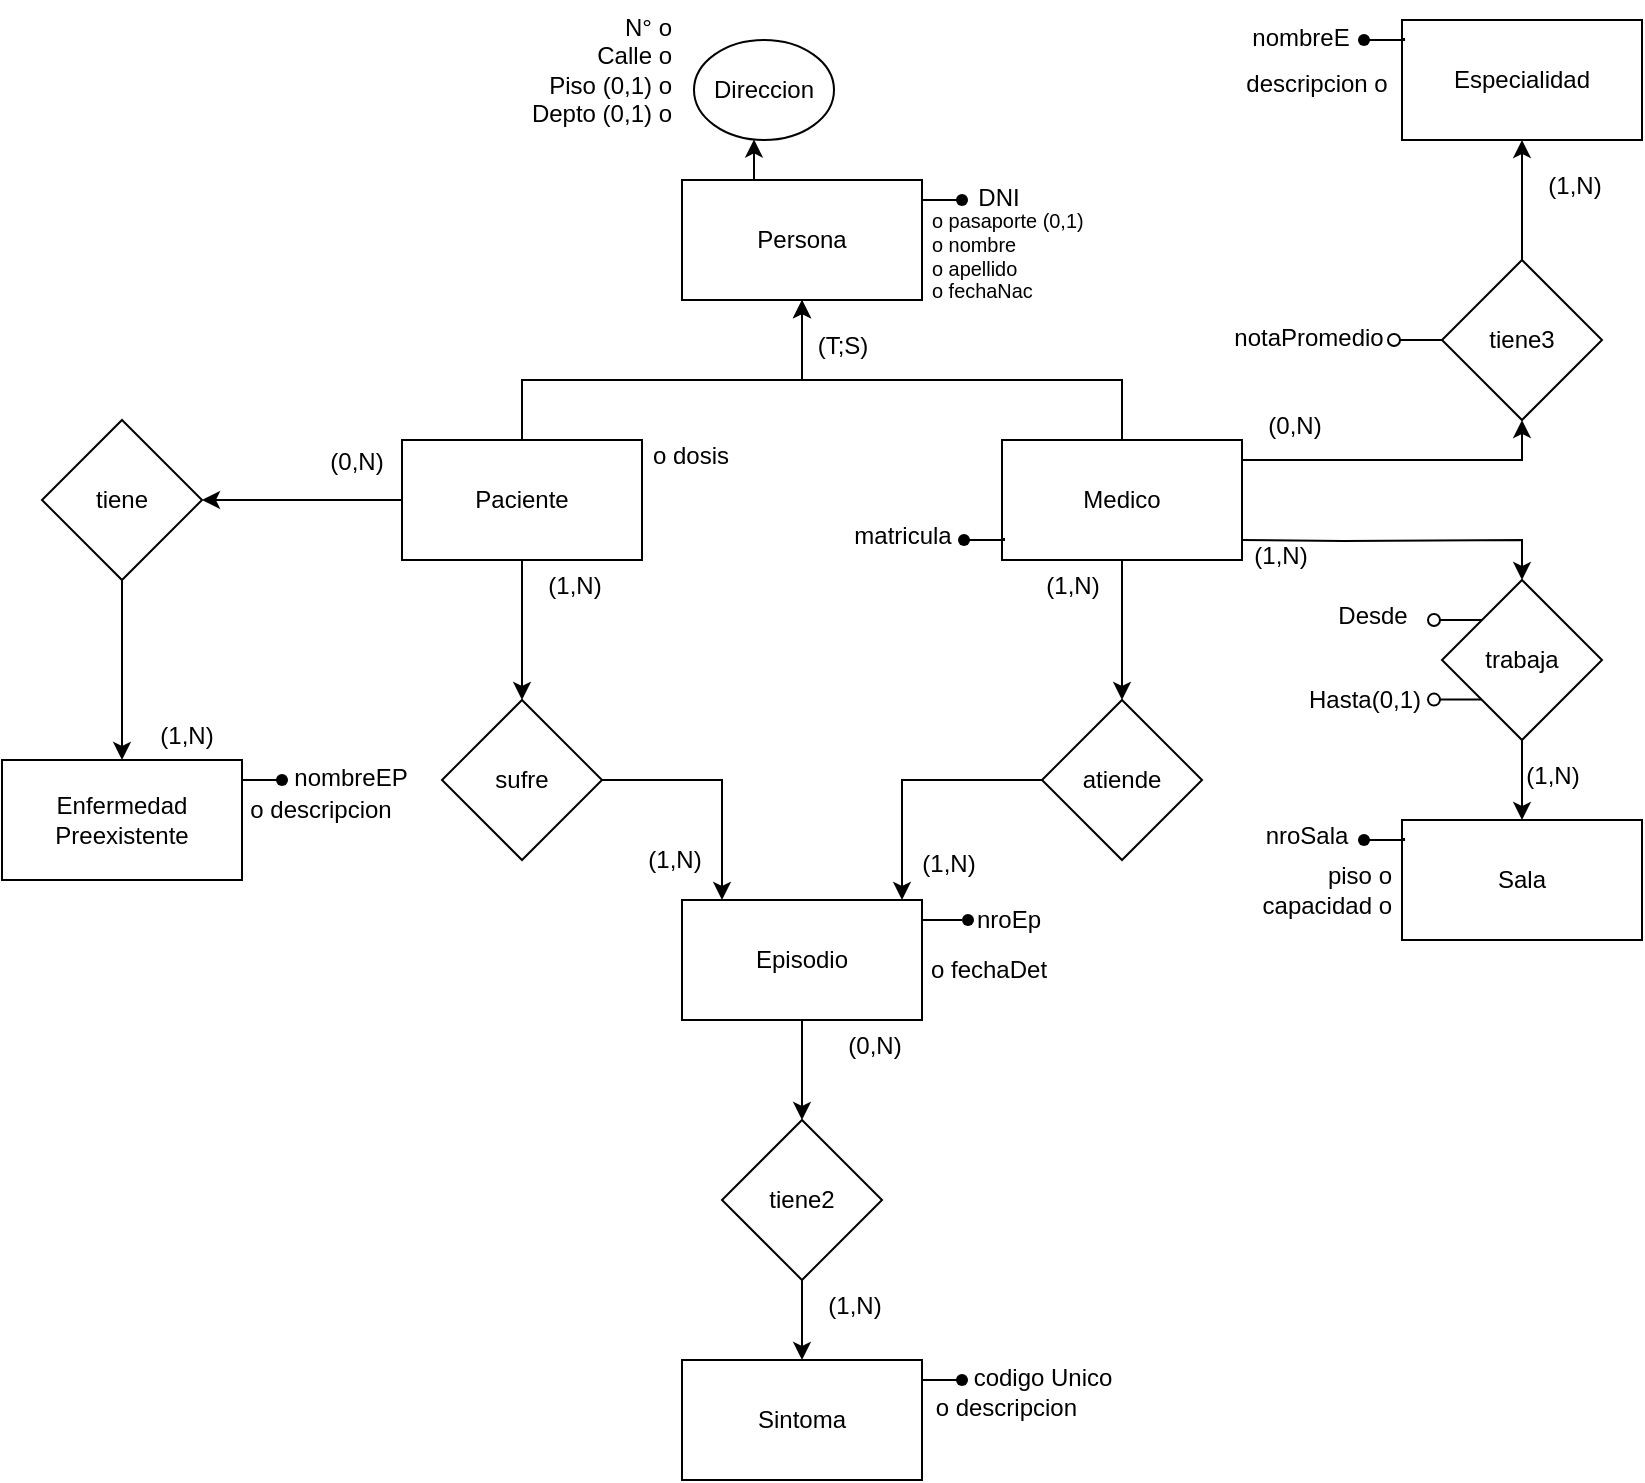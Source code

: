 <mxfile version="24.7.17">
  <diagram name="Página-1" id="cfJecQz9J03ctQZTgkCx">
    <mxGraphModel dx="880" dy="532" grid="1" gridSize="10" guides="1" tooltips="1" connect="1" arrows="1" fold="1" page="1" pageScale="1" pageWidth="827" pageHeight="1169" math="0" shadow="0">
      <root>
        <mxCell id="0" />
        <mxCell id="1" parent="0" />
        <mxCell id="9fAFwuyp95zu9g9ixXR0-40" style="edgeStyle=orthogonalEdgeStyle;rounded=0;orthogonalLoop=1;jettySize=auto;html=1;" edge="1" parent="1" source="9fAFwuyp95zu9g9ixXR0-1" target="9fAFwuyp95zu9g9ixXR0-36">
          <mxGeometry relative="1" as="geometry">
            <Array as="points">
              <mxPoint x="380" y="180" />
              <mxPoint x="380" y="180" />
            </Array>
          </mxGeometry>
        </mxCell>
        <mxCell id="9fAFwuyp95zu9g9ixXR0-1" value="Persona" style="rounded=0;whiteSpace=wrap;html=1;" vertex="1" parent="1">
          <mxGeometry x="344" y="190" width="120" height="60" as="geometry" />
        </mxCell>
        <mxCell id="9fAFwuyp95zu9g9ixXR0-4" style="edgeStyle=orthogonalEdgeStyle;rounded=0;orthogonalLoop=1;jettySize=auto;html=1;exitX=0.5;exitY=0;exitDx=0;exitDy=0;" edge="1" parent="1" source="9fAFwuyp95zu9g9ixXR0-2" target="9fAFwuyp95zu9g9ixXR0-1">
          <mxGeometry relative="1" as="geometry">
            <Array as="points">
              <mxPoint x="264" y="320" />
              <mxPoint x="264" y="290" />
              <mxPoint x="404" y="290" />
            </Array>
          </mxGeometry>
        </mxCell>
        <mxCell id="9fAFwuyp95zu9g9ixXR0-8" value="" style="edgeStyle=orthogonalEdgeStyle;rounded=0;orthogonalLoop=1;jettySize=auto;html=1;" edge="1" parent="1" source="9fAFwuyp95zu9g9ixXR0-2" target="9fAFwuyp95zu9g9ixXR0-7">
          <mxGeometry relative="1" as="geometry" />
        </mxCell>
        <mxCell id="9fAFwuyp95zu9g9ixXR0-12" value="" style="edgeStyle=orthogonalEdgeStyle;rounded=0;orthogonalLoop=1;jettySize=auto;html=1;" edge="1" parent="1" source="9fAFwuyp95zu9g9ixXR0-2" target="9fAFwuyp95zu9g9ixXR0-11">
          <mxGeometry relative="1" as="geometry" />
        </mxCell>
        <mxCell id="9fAFwuyp95zu9g9ixXR0-2" value="Paciente" style="whiteSpace=wrap;html=1;" vertex="1" parent="1">
          <mxGeometry x="204" y="320" width="120" height="60" as="geometry" />
        </mxCell>
        <mxCell id="9fAFwuyp95zu9g9ixXR0-5" style="edgeStyle=orthogonalEdgeStyle;rounded=0;orthogonalLoop=1;jettySize=auto;html=1;exitX=0.5;exitY=0;exitDx=0;exitDy=0;" edge="1" parent="1" source="9fAFwuyp95zu9g9ixXR0-3" target="9fAFwuyp95zu9g9ixXR0-1">
          <mxGeometry relative="1" as="geometry">
            <Array as="points">
              <mxPoint x="564" y="290" />
              <mxPoint x="404" y="290" />
            </Array>
          </mxGeometry>
        </mxCell>
        <mxCell id="9fAFwuyp95zu9g9ixXR0-20" value="" style="edgeStyle=orthogonalEdgeStyle;rounded=0;orthogonalLoop=1;jettySize=auto;html=1;" edge="1" parent="1" source="9fAFwuyp95zu9g9ixXR0-3" target="9fAFwuyp95zu9g9ixXR0-19">
          <mxGeometry relative="1" as="geometry" />
        </mxCell>
        <mxCell id="9fAFwuyp95zu9g9ixXR0-23" value="" style="edgeStyle=orthogonalEdgeStyle;rounded=0;orthogonalLoop=1;jettySize=auto;html=1;" edge="1" parent="1" target="9fAFwuyp95zu9g9ixXR0-22">
          <mxGeometry relative="1" as="geometry">
            <mxPoint x="624" y="370.004" as="sourcePoint" />
            <mxPoint x="724.034" y="380.004" as="targetPoint" />
            <Array as="points" />
          </mxGeometry>
        </mxCell>
        <mxCell id="9fAFwuyp95zu9g9ixXR0-31" style="edgeStyle=orthogonalEdgeStyle;rounded=0;orthogonalLoop=1;jettySize=auto;html=1;entryX=0.5;entryY=1;entryDx=0;entryDy=0;" edge="1" parent="1" source="9fAFwuyp95zu9g9ixXR0-3" target="9fAFwuyp95zu9g9ixXR0-27">
          <mxGeometry relative="1" as="geometry">
            <Array as="points">
              <mxPoint x="764" y="330" />
            </Array>
          </mxGeometry>
        </mxCell>
        <mxCell id="9fAFwuyp95zu9g9ixXR0-3" value="Medico" style="whiteSpace=wrap;html=1;" vertex="1" parent="1">
          <mxGeometry x="504" y="320" width="120" height="60" as="geometry" />
        </mxCell>
        <mxCell id="9fAFwuyp95zu9g9ixXR0-6" value="(T;S)" style="text;html=1;align=center;verticalAlign=middle;resizable=0;points=[];autosize=1;strokeColor=none;fillColor=none;" vertex="1" parent="1">
          <mxGeometry x="399" y="258" width="50" height="30" as="geometry" />
        </mxCell>
        <mxCell id="9fAFwuyp95zu9g9ixXR0-10" value="" style="edgeStyle=orthogonalEdgeStyle;rounded=0;orthogonalLoop=1;jettySize=auto;html=1;" edge="1" parent="1" source="9fAFwuyp95zu9g9ixXR0-7" target="9fAFwuyp95zu9g9ixXR0-9">
          <mxGeometry relative="1" as="geometry">
            <Array as="points">
              <mxPoint x="364" y="490" />
            </Array>
          </mxGeometry>
        </mxCell>
        <mxCell id="9fAFwuyp95zu9g9ixXR0-7" value="sufre" style="rhombus;whiteSpace=wrap;html=1;" vertex="1" parent="1">
          <mxGeometry x="224" y="450" width="80" height="80" as="geometry" />
        </mxCell>
        <mxCell id="9fAFwuyp95zu9g9ixXR0-16" value="" style="edgeStyle=orthogonalEdgeStyle;rounded=0;orthogonalLoop=1;jettySize=auto;html=1;" edge="1" parent="1" source="9fAFwuyp95zu9g9ixXR0-9" target="9fAFwuyp95zu9g9ixXR0-15">
          <mxGeometry relative="1" as="geometry" />
        </mxCell>
        <mxCell id="9fAFwuyp95zu9g9ixXR0-9" value="Episodio" style="whiteSpace=wrap;html=1;" vertex="1" parent="1">
          <mxGeometry x="344" y="550" width="120" height="60" as="geometry" />
        </mxCell>
        <mxCell id="9fAFwuyp95zu9g9ixXR0-14" value="" style="edgeStyle=orthogonalEdgeStyle;rounded=0;orthogonalLoop=1;jettySize=auto;html=1;" edge="1" parent="1" source="9fAFwuyp95zu9g9ixXR0-11" target="9fAFwuyp95zu9g9ixXR0-13">
          <mxGeometry relative="1" as="geometry" />
        </mxCell>
        <mxCell id="9fAFwuyp95zu9g9ixXR0-11" value="tiene" style="rhombus;whiteSpace=wrap;html=1;" vertex="1" parent="1">
          <mxGeometry x="24" y="310" width="80" height="80" as="geometry" />
        </mxCell>
        <mxCell id="9fAFwuyp95zu9g9ixXR0-13" value="Enfermedad&lt;div&gt;Preexistente&lt;/div&gt;" style="whiteSpace=wrap;html=1;" vertex="1" parent="1">
          <mxGeometry x="4" y="480" width="120" height="60" as="geometry" />
        </mxCell>
        <mxCell id="9fAFwuyp95zu9g9ixXR0-18" value="" style="edgeStyle=orthogonalEdgeStyle;rounded=0;orthogonalLoop=1;jettySize=auto;html=1;" edge="1" parent="1" source="9fAFwuyp95zu9g9ixXR0-15" target="9fAFwuyp95zu9g9ixXR0-17">
          <mxGeometry relative="1" as="geometry" />
        </mxCell>
        <mxCell id="9fAFwuyp95zu9g9ixXR0-15" value="tiene2" style="rhombus;whiteSpace=wrap;html=1;" vertex="1" parent="1">
          <mxGeometry x="364" y="660" width="80" height="80" as="geometry" />
        </mxCell>
        <mxCell id="9fAFwuyp95zu9g9ixXR0-17" value="Sintoma" style="whiteSpace=wrap;html=1;" vertex="1" parent="1">
          <mxGeometry x="344" y="780" width="120" height="60" as="geometry" />
        </mxCell>
        <mxCell id="9fAFwuyp95zu9g9ixXR0-21" style="edgeStyle=orthogonalEdgeStyle;rounded=0;orthogonalLoop=1;jettySize=auto;html=1;" edge="1" parent="1" source="9fAFwuyp95zu9g9ixXR0-19" target="9fAFwuyp95zu9g9ixXR0-9">
          <mxGeometry relative="1" as="geometry">
            <Array as="points">
              <mxPoint x="454" y="490" />
            </Array>
          </mxGeometry>
        </mxCell>
        <mxCell id="9fAFwuyp95zu9g9ixXR0-19" value="atiende" style="rhombus;whiteSpace=wrap;html=1;" vertex="1" parent="1">
          <mxGeometry x="524" y="450" width="80" height="80" as="geometry" />
        </mxCell>
        <mxCell id="9fAFwuyp95zu9g9ixXR0-25" value="" style="edgeStyle=orthogonalEdgeStyle;rounded=0;orthogonalLoop=1;jettySize=auto;html=1;" edge="1" parent="1" source="9fAFwuyp95zu9g9ixXR0-22" target="9fAFwuyp95zu9g9ixXR0-24">
          <mxGeometry relative="1" as="geometry" />
        </mxCell>
        <mxCell id="9fAFwuyp95zu9g9ixXR0-65" style="edgeStyle=orthogonalEdgeStyle;rounded=0;orthogonalLoop=1;jettySize=auto;html=1;endArrow=oval;endFill=0;" edge="1" parent="1">
          <mxGeometry relative="1" as="geometry">
            <mxPoint x="720" y="410" as="targetPoint" />
            <mxPoint x="744" y="410" as="sourcePoint" />
          </mxGeometry>
        </mxCell>
        <mxCell id="9fAFwuyp95zu9g9ixXR0-22" value="trabaja" style="rhombus;whiteSpace=wrap;html=1;" vertex="1" parent="1">
          <mxGeometry x="724" y="390" width="80" height="80" as="geometry" />
        </mxCell>
        <mxCell id="9fAFwuyp95zu9g9ixXR0-24" value="Sala" style="whiteSpace=wrap;html=1;" vertex="1" parent="1">
          <mxGeometry x="704" y="510" width="120" height="60" as="geometry" />
        </mxCell>
        <mxCell id="9fAFwuyp95zu9g9ixXR0-30" value="" style="edgeStyle=orthogonalEdgeStyle;rounded=0;orthogonalLoop=1;jettySize=auto;html=1;" edge="1" parent="1" source="9fAFwuyp95zu9g9ixXR0-27" target="9fAFwuyp95zu9g9ixXR0-29">
          <mxGeometry relative="1" as="geometry" />
        </mxCell>
        <mxCell id="9fAFwuyp95zu9g9ixXR0-69" style="edgeStyle=orthogonalEdgeStyle;rounded=0;orthogonalLoop=1;jettySize=auto;html=1;endArrow=oval;endFill=0;" edge="1" parent="1" source="9fAFwuyp95zu9g9ixXR0-27">
          <mxGeometry relative="1" as="geometry">
            <mxPoint x="700" y="270" as="targetPoint" />
          </mxGeometry>
        </mxCell>
        <mxCell id="9fAFwuyp95zu9g9ixXR0-27" value="tiene3" style="rhombus;whiteSpace=wrap;html=1;" vertex="1" parent="1">
          <mxGeometry x="724" y="230" width="80" height="80" as="geometry" />
        </mxCell>
        <mxCell id="9fAFwuyp95zu9g9ixXR0-29" value="Especialidad" style="whiteSpace=wrap;html=1;" vertex="1" parent="1">
          <mxGeometry x="704" y="110" width="120" height="60" as="geometry" />
        </mxCell>
        <mxCell id="9fAFwuyp95zu9g9ixXR0-32" value="" style="shape=waypoint;sketch=0;size=6;pointerEvents=1;points=[];fillColor=none;resizable=0;rotatable=0;perimeter=centerPerimeter;snapToPoint=1;" vertex="1" parent="1">
          <mxGeometry x="474" y="190" width="20" height="20" as="geometry" />
        </mxCell>
        <mxCell id="9fAFwuyp95zu9g9ixXR0-33" style="edgeStyle=orthogonalEdgeStyle;rounded=0;orthogonalLoop=1;jettySize=auto;html=1;entryX=0.217;entryY=0.9;entryDx=0;entryDy=0;entryPerimeter=0;endArrow=none;endFill=0;" edge="1" target="9fAFwuyp95zu9g9ixXR0-32" parent="1">
          <mxGeometry relative="1" as="geometry">
            <mxPoint x="464" y="200" as="sourcePoint" />
            <Array as="points">
              <mxPoint x="474" y="200" />
              <mxPoint x="474" y="200" />
            </Array>
          </mxGeometry>
        </mxCell>
        <mxCell id="9fAFwuyp95zu9g9ixXR0-34" value="DNI" style="text;html=1;align=center;verticalAlign=middle;resizable=0;points=[];autosize=1;strokeColor=none;fillColor=none;" vertex="1" parent="1">
          <mxGeometry x="482" y="184" width="40" height="30" as="geometry" />
        </mxCell>
        <mxCell id="9fAFwuyp95zu9g9ixXR0-35" value="&lt;h5&gt;&lt;span style=&quot;font-weight: normal;&quot;&gt;o pasaporte (0,1)&lt;br&gt;o nombre&lt;br&gt;o apellido&lt;br&gt;o fechaNac&lt;/span&gt;&lt;/h5&gt;" style="text;html=1;align=left;verticalAlign=middle;resizable=0;points=[];autosize=1;strokeColor=none;fillColor=none;" vertex="1" parent="1">
          <mxGeometry x="467" y="183" width="100" height="90" as="geometry" />
        </mxCell>
        <mxCell id="9fAFwuyp95zu9g9ixXR0-36" value="Direccion" style="ellipse;whiteSpace=wrap;html=1;" vertex="1" parent="1">
          <mxGeometry x="350" y="120" width="70" height="50" as="geometry" />
        </mxCell>
        <mxCell id="9fAFwuyp95zu9g9ixXR0-37" value="N° o&lt;div&gt;Calle o&lt;/div&gt;&lt;div&gt;Piso (0,1) o&lt;/div&gt;&lt;div&gt;Depto (0,1) o&lt;/div&gt;" style="text;html=1;align=right;verticalAlign=middle;resizable=0;points=[];autosize=1;strokeColor=none;fillColor=none;" vertex="1" parent="1">
          <mxGeometry x="250" y="100" width="90" height="70" as="geometry" />
        </mxCell>
        <mxCell id="9fAFwuyp95zu9g9ixXR0-41" value="o dosis" style="text;html=1;align=center;verticalAlign=middle;resizable=0;points=[];autosize=1;strokeColor=none;fillColor=none;" vertex="1" parent="1">
          <mxGeometry x="318" y="313" width="60" height="30" as="geometry" />
        </mxCell>
        <mxCell id="9fAFwuyp95zu9g9ixXR0-43" value="" style="shape=waypoint;sketch=0;size=6;pointerEvents=1;points=[];fillColor=none;resizable=0;rotatable=0;perimeter=centerPerimeter;snapToPoint=1;" vertex="1" parent="1">
          <mxGeometry x="134" y="480" width="20" height="20" as="geometry" />
        </mxCell>
        <mxCell id="9fAFwuyp95zu9g9ixXR0-44" style="edgeStyle=orthogonalEdgeStyle;rounded=0;orthogonalLoop=1;jettySize=auto;html=1;entryX=0.217;entryY=0.9;entryDx=0;entryDy=0;entryPerimeter=0;endArrow=none;endFill=0;" edge="1" target="9fAFwuyp95zu9g9ixXR0-43" parent="1">
          <mxGeometry relative="1" as="geometry">
            <mxPoint x="124" y="490" as="sourcePoint" />
            <Array as="points">
              <mxPoint x="134" y="490" />
              <mxPoint x="134" y="490" />
            </Array>
          </mxGeometry>
        </mxCell>
        <mxCell id="9fAFwuyp95zu9g9ixXR0-45" value="nombreEP" style="text;html=1;align=center;verticalAlign=middle;resizable=0;points=[];autosize=1;strokeColor=none;fillColor=none;" vertex="1" parent="1">
          <mxGeometry x="138" y="474" width="80" height="30" as="geometry" />
        </mxCell>
        <mxCell id="9fAFwuyp95zu9g9ixXR0-46" value="o descripcion" style="text;html=1;align=center;verticalAlign=middle;resizable=0;points=[];autosize=1;strokeColor=none;fillColor=none;" vertex="1" parent="1">
          <mxGeometry x="118" y="490" width="90" height="30" as="geometry" />
        </mxCell>
        <mxCell id="9fAFwuyp95zu9g9ixXR0-47" value="" style="shape=waypoint;sketch=0;size=6;pointerEvents=1;points=[];fillColor=none;resizable=0;rotatable=0;perimeter=centerPerimeter;snapToPoint=1;" vertex="1" parent="1">
          <mxGeometry x="477" y="550" width="20" height="20" as="geometry" />
        </mxCell>
        <mxCell id="9fAFwuyp95zu9g9ixXR0-48" style="edgeStyle=orthogonalEdgeStyle;rounded=0;orthogonalLoop=1;jettySize=auto;html=1;entryX=0.217;entryY=0.9;entryDx=0;entryDy=0;entryPerimeter=0;endArrow=none;endFill=0;" edge="1" parent="1">
          <mxGeometry relative="1" as="geometry">
            <mxPoint x="464" y="559.95" as="sourcePoint" />
            <Array as="points">
              <mxPoint x="474" y="559.95" />
              <mxPoint x="474" y="559.95" />
            </Array>
            <mxPoint x="484" y="559.95" as="targetPoint" />
          </mxGeometry>
        </mxCell>
        <mxCell id="9fAFwuyp95zu9g9ixXR0-49" value="nroEp" style="text;html=1;align=center;verticalAlign=middle;resizable=0;points=[];autosize=1;strokeColor=none;fillColor=none;" vertex="1" parent="1">
          <mxGeometry x="477" y="545" width="60" height="30" as="geometry" />
        </mxCell>
        <mxCell id="9fAFwuyp95zu9g9ixXR0-50" value="o fechaDet" style="text;html=1;align=center;verticalAlign=middle;resizable=0;points=[];autosize=1;strokeColor=none;fillColor=none;" vertex="1" parent="1">
          <mxGeometry x="457" y="570" width="80" height="30" as="geometry" />
        </mxCell>
        <mxCell id="9fAFwuyp95zu9g9ixXR0-51" value="" style="shape=waypoint;sketch=0;size=6;pointerEvents=1;points=[];fillColor=none;resizable=0;rotatable=0;perimeter=centerPerimeter;snapToPoint=1;" vertex="1" parent="1">
          <mxGeometry x="474" y="780" width="20" height="20" as="geometry" />
        </mxCell>
        <mxCell id="9fAFwuyp95zu9g9ixXR0-52" style="edgeStyle=orthogonalEdgeStyle;rounded=0;orthogonalLoop=1;jettySize=auto;html=1;entryX=0.217;entryY=0.9;entryDx=0;entryDy=0;entryPerimeter=0;endArrow=none;endFill=0;" edge="1" target="9fAFwuyp95zu9g9ixXR0-51" parent="1">
          <mxGeometry relative="1" as="geometry">
            <mxPoint x="464" y="790" as="sourcePoint" />
            <Array as="points">
              <mxPoint x="474" y="790" />
              <mxPoint x="474" y="790" />
            </Array>
          </mxGeometry>
        </mxCell>
        <mxCell id="9fAFwuyp95zu9g9ixXR0-53" value="codigo Unico&lt;div&gt;o descripcion&amp;nbsp; &amp;nbsp; &amp;nbsp; &amp;nbsp; &amp;nbsp; &amp;nbsp;&lt;/div&gt;" style="text;html=1;align=center;verticalAlign=middle;resizable=0;points=[];autosize=1;strokeColor=none;fillColor=none;" vertex="1" parent="1">
          <mxGeometry x="459" y="776" width="130" height="40" as="geometry" />
        </mxCell>
        <mxCell id="9fAFwuyp95zu9g9ixXR0-54" value="" style="shape=waypoint;sketch=0;size=6;pointerEvents=1;points=[];fillColor=none;resizable=0;rotatable=0;perimeter=centerPerimeter;snapToPoint=1;" vertex="1" parent="1">
          <mxGeometry x="675" y="510" width="20" height="20" as="geometry" />
        </mxCell>
        <mxCell id="9fAFwuyp95zu9g9ixXR0-55" style="edgeStyle=orthogonalEdgeStyle;rounded=0;orthogonalLoop=1;jettySize=auto;html=1;entryX=0;entryY=0.323;entryDx=0;entryDy=0;entryPerimeter=0;endArrow=none;endFill=0;" edge="1" source="9fAFwuyp95zu9g9ixXR0-54" parent="1">
          <mxGeometry relative="1" as="geometry">
            <mxPoint x="705" y="519" as="targetPoint" />
          </mxGeometry>
        </mxCell>
        <mxCell id="9fAFwuyp95zu9g9ixXR0-56" value="nroSala" style="text;html=1;align=center;verticalAlign=middle;resizable=0;points=[];autosize=1;strokeColor=none;fillColor=none;" vertex="1" parent="1">
          <mxGeometry x="626" y="503" width="60" height="30" as="geometry" />
        </mxCell>
        <mxCell id="9fAFwuyp95zu9g9ixXR0-57" value="piso o&lt;div&gt;capacidad o&lt;/div&gt;" style="text;html=1;align=right;verticalAlign=middle;resizable=0;points=[];autosize=1;strokeColor=none;fillColor=none;" vertex="1" parent="1">
          <mxGeometry x="610" y="525" width="90" height="40" as="geometry" />
        </mxCell>
        <mxCell id="9fAFwuyp95zu9g9ixXR0-58" value="" style="shape=waypoint;sketch=0;size=6;pointerEvents=1;points=[];fillColor=none;resizable=0;rotatable=0;perimeter=centerPerimeter;snapToPoint=1;" vertex="1" parent="1">
          <mxGeometry x="675" y="110" width="20" height="20" as="geometry" />
        </mxCell>
        <mxCell id="9fAFwuyp95zu9g9ixXR0-59" style="edgeStyle=orthogonalEdgeStyle;rounded=0;orthogonalLoop=1;jettySize=auto;html=1;entryX=0;entryY=0.323;entryDx=0;entryDy=0;entryPerimeter=0;endArrow=none;endFill=0;" edge="1" source="9fAFwuyp95zu9g9ixXR0-58" parent="1">
          <mxGeometry relative="1" as="geometry">
            <mxPoint x="705" y="119" as="targetPoint" />
          </mxGeometry>
        </mxCell>
        <mxCell id="9fAFwuyp95zu9g9ixXR0-60" value="nombreE" style="text;html=1;align=center;verticalAlign=middle;resizable=0;points=[];autosize=1;strokeColor=none;fillColor=none;" vertex="1" parent="1">
          <mxGeometry x="618" y="104" width="70" height="30" as="geometry" />
        </mxCell>
        <mxCell id="9fAFwuyp95zu9g9ixXR0-61" value="descripcion o" style="text;html=1;align=center;verticalAlign=middle;resizable=0;points=[];autosize=1;strokeColor=none;fillColor=none;" vertex="1" parent="1">
          <mxGeometry x="616" y="127" width="90" height="30" as="geometry" />
        </mxCell>
        <mxCell id="9fAFwuyp95zu9g9ixXR0-62" value="" style="shape=waypoint;sketch=0;size=6;pointerEvents=1;points=[];fillColor=none;resizable=0;rotatable=0;perimeter=centerPerimeter;snapToPoint=1;" vertex="1" parent="1">
          <mxGeometry x="475" y="360" width="20" height="20" as="geometry" />
        </mxCell>
        <mxCell id="9fAFwuyp95zu9g9ixXR0-63" style="edgeStyle=orthogonalEdgeStyle;rounded=0;orthogonalLoop=1;jettySize=auto;html=1;entryX=0;entryY=0.323;entryDx=0;entryDy=0;entryPerimeter=0;endArrow=none;endFill=0;" edge="1" source="9fAFwuyp95zu9g9ixXR0-62" parent="1">
          <mxGeometry relative="1" as="geometry">
            <mxPoint x="505" y="369" as="targetPoint" />
          </mxGeometry>
        </mxCell>
        <mxCell id="9fAFwuyp95zu9g9ixXR0-64" value="matricula" style="text;html=1;align=center;verticalAlign=middle;resizable=0;points=[];autosize=1;strokeColor=none;fillColor=none;" vertex="1" parent="1">
          <mxGeometry x="419" y="353" width="70" height="30" as="geometry" />
        </mxCell>
        <mxCell id="9fAFwuyp95zu9g9ixXR0-66" style="edgeStyle=orthogonalEdgeStyle;rounded=0;orthogonalLoop=1;jettySize=auto;html=1;endArrow=oval;endFill=0;" edge="1" parent="1">
          <mxGeometry relative="1" as="geometry">
            <mxPoint x="720" y="449.81" as="targetPoint" />
            <mxPoint x="744" y="449.81" as="sourcePoint" />
          </mxGeometry>
        </mxCell>
        <mxCell id="9fAFwuyp95zu9g9ixXR0-67" value="Desde" style="text;html=1;align=center;verticalAlign=middle;resizable=0;points=[];autosize=1;strokeColor=none;fillColor=none;" vertex="1" parent="1">
          <mxGeometry x="659" y="393" width="60" height="30" as="geometry" />
        </mxCell>
        <mxCell id="9fAFwuyp95zu9g9ixXR0-68" value="Hasta(0,1)" style="text;html=1;align=center;verticalAlign=middle;resizable=0;points=[];autosize=1;strokeColor=none;fillColor=none;" vertex="1" parent="1">
          <mxGeometry x="645" y="435" width="80" height="30" as="geometry" />
        </mxCell>
        <mxCell id="9fAFwuyp95zu9g9ixXR0-70" value="notaPromedio" style="text;html=1;align=center;verticalAlign=middle;resizable=0;points=[];autosize=1;strokeColor=none;fillColor=none;" vertex="1" parent="1">
          <mxGeometry x="607" y="254" width="100" height="30" as="geometry" />
        </mxCell>
        <mxCell id="9fAFwuyp95zu9g9ixXR0-71" value="(0,N)" style="text;html=1;align=center;verticalAlign=middle;resizable=0;points=[];autosize=1;strokeColor=none;fillColor=none;" vertex="1" parent="1">
          <mxGeometry x="156" y="316" width="50" height="30" as="geometry" />
        </mxCell>
        <mxCell id="9fAFwuyp95zu9g9ixXR0-72" value="(1,N)" style="text;html=1;align=center;verticalAlign=middle;resizable=0;points=[];autosize=1;strokeColor=none;fillColor=none;" vertex="1" parent="1">
          <mxGeometry x="71" y="453" width="50" height="30" as="geometry" />
        </mxCell>
        <mxCell id="9fAFwuyp95zu9g9ixXR0-73" value="(1,N)" style="text;html=1;align=center;verticalAlign=middle;resizable=0;points=[];autosize=1;strokeColor=none;fillColor=none;" vertex="1" parent="1">
          <mxGeometry x="265" y="378" width="50" height="30" as="geometry" />
        </mxCell>
        <mxCell id="9fAFwuyp95zu9g9ixXR0-74" value="(1,N)" style="text;html=1;align=center;verticalAlign=middle;resizable=0;points=[];autosize=1;strokeColor=none;fillColor=none;" vertex="1" parent="1">
          <mxGeometry x="315" y="515" width="50" height="30" as="geometry" />
        </mxCell>
        <mxCell id="9fAFwuyp95zu9g9ixXR0-75" value="(1,N)" style="text;html=1;align=center;verticalAlign=middle;resizable=0;points=[];autosize=1;strokeColor=none;fillColor=none;" vertex="1" parent="1">
          <mxGeometry x="514" y="378" width="50" height="30" as="geometry" />
        </mxCell>
        <mxCell id="9fAFwuyp95zu9g9ixXR0-76" value="(1,N)" style="text;html=1;align=center;verticalAlign=middle;resizable=0;points=[];autosize=1;strokeColor=none;fillColor=none;" vertex="1" parent="1">
          <mxGeometry x="452" y="517" width="50" height="30" as="geometry" />
        </mxCell>
        <mxCell id="9fAFwuyp95zu9g9ixXR0-77" value="(0,N)" style="text;html=1;align=center;verticalAlign=middle;resizable=0;points=[];autosize=1;strokeColor=none;fillColor=none;" vertex="1" parent="1">
          <mxGeometry x="415" y="608" width="50" height="30" as="geometry" />
        </mxCell>
        <mxCell id="9fAFwuyp95zu9g9ixXR0-78" value="(1,N)" style="text;html=1;align=center;verticalAlign=middle;resizable=0;points=[];autosize=1;strokeColor=none;fillColor=none;" vertex="1" parent="1">
          <mxGeometry x="405" y="738" width="50" height="30" as="geometry" />
        </mxCell>
        <mxCell id="9fAFwuyp95zu9g9ixXR0-79" value="(1,N)" style="text;html=1;align=center;verticalAlign=middle;resizable=0;points=[];autosize=1;strokeColor=none;fillColor=none;" vertex="1" parent="1">
          <mxGeometry x="618" y="363" width="50" height="30" as="geometry" />
        </mxCell>
        <mxCell id="9fAFwuyp95zu9g9ixXR0-80" value="(1,N)" style="text;html=1;align=center;verticalAlign=middle;resizable=0;points=[];autosize=1;strokeColor=none;fillColor=none;" vertex="1" parent="1">
          <mxGeometry x="754" y="473" width="50" height="30" as="geometry" />
        </mxCell>
        <mxCell id="9fAFwuyp95zu9g9ixXR0-81" value="(1,N)" style="text;html=1;align=center;verticalAlign=middle;resizable=0;points=[];autosize=1;strokeColor=none;fillColor=none;" vertex="1" parent="1">
          <mxGeometry x="765" y="178" width="50" height="30" as="geometry" />
        </mxCell>
        <mxCell id="9fAFwuyp95zu9g9ixXR0-82" value="(0,N)" style="text;html=1;align=center;verticalAlign=middle;resizable=0;points=[];autosize=1;strokeColor=none;fillColor=none;" vertex="1" parent="1">
          <mxGeometry x="625" y="298" width="50" height="30" as="geometry" />
        </mxCell>
      </root>
    </mxGraphModel>
  </diagram>
</mxfile>
